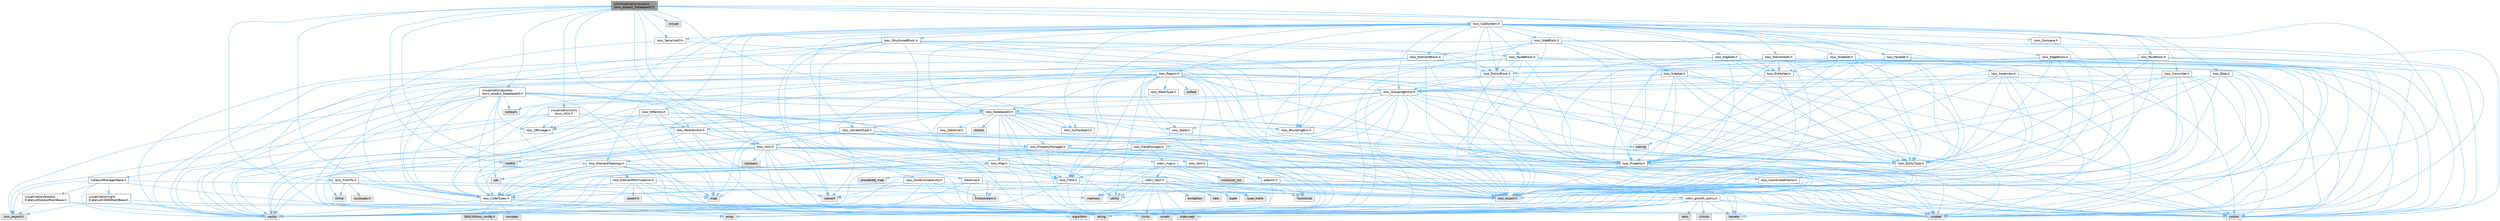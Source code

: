 digraph "src/visualization/exodus/Iovs_exodus_DatabaseIO.C"
{
 // INTERACTIVE_SVG=YES
 // LATEX_PDF_SIZE
  bgcolor="transparent";
  edge [fontname=Helvetica,fontsize=10,labelfontname=Helvetica,labelfontsize=10];
  node [fontname=Helvetica,fontsize=10,shape=box,height=0.2,width=0.4];
  Node1 [id="Node000001",label="src/visualization/exodus\l/Iovs_exodus_DatabaseIO.C",height=0.2,width=0.4,color="gray40", fillcolor="grey60", style="filled", fontcolor="black",tooltip=" "];
  Node1 -> Node2 [id="edge1_Node000001_Node000002",color="steelblue1",style="solid",tooltip=" "];
  Node2 [id="Node000002",label="Ioss_CodeTypes.h",height=0.2,width=0.4,color="grey40", fillcolor="white", style="filled",URL="$Ioss__CodeTypes_8h.html",tooltip=" "];
  Node2 -> Node3 [id="edge2_Node000002_Node000003",color="steelblue1",style="solid",tooltip=" "];
  Node3 [id="Node000003",label="array",height=0.2,width=0.4,color="grey60", fillcolor="#E0E0E0", style="filled",tooltip=" "];
  Node2 -> Node4 [id="edge3_Node000002_Node000004",color="steelblue1",style="solid",tooltip=" "];
  Node4 [id="Node000004",label="cstddef",height=0.2,width=0.4,color="grey60", fillcolor="#E0E0E0", style="filled",tooltip=" "];
  Node2 -> Node5 [id="edge4_Node000002_Node000005",color="steelblue1",style="solid",tooltip=" "];
  Node5 [id="Node000005",label="cstdint",height=0.2,width=0.4,color="grey60", fillcolor="#E0E0E0", style="filled",tooltip=" "];
  Node2 -> Node6 [id="edge5_Node000002_Node000006",color="steelblue1",style="solid",tooltip=" "];
  Node6 [id="Node000006",label="string",height=0.2,width=0.4,color="grey60", fillcolor="#E0E0E0", style="filled",tooltip=" "];
  Node2 -> Node7 [id="edge6_Node000002_Node000007",color="steelblue1",style="solid",tooltip=" "];
  Node7 [id="Node000007",label="vector",height=0.2,width=0.4,color="grey60", fillcolor="#E0E0E0", style="filled",tooltip=" "];
  Node2 -> Node8 [id="edge7_Node000002_Node000008",color="steelblue1",style="solid",tooltip=" "];
  Node8 [id="Node000008",label="SEACASIoss_config.h",height=0.2,width=0.4,color="grey60", fillcolor="#E0E0E0", style="filled",tooltip=" "];
  Node2 -> Node9 [id="edge8_Node000002_Node000009",color="steelblue1",style="solid",tooltip=" "];
  Node9 [id="Node000009",label="complex",height=0.2,width=0.4,color="grey60", fillcolor="#E0E0E0", style="filled",tooltip=" "];
  Node1 -> Node10 [id="edge9_Node000001_Node000010",color="steelblue1",style="solid",tooltip=" "];
  Node10 [id="Node000010",label="tokenize.h",height=0.2,width=0.4,color="grey40", fillcolor="white", style="filled",URL="$tokenize_8h.html",tooltip=" "];
  Node10 -> Node11 [id="edge10_Node000010_Node000011",color="steelblue1",style="solid",tooltip=" "];
  Node11 [id="Node000011",label="ioss_export.h",height=0.2,width=0.4,color="grey60", fillcolor="#E0E0E0", style="filled",tooltip=" "];
  Node10 -> Node6 [id="edge11_Node000010_Node000006",color="steelblue1",style="solid",tooltip=" "];
  Node10 -> Node7 [id="edge12_Node000010_Node000007",color="steelblue1",style="solid",tooltip=" "];
  Node1 -> Node12 [id="edge13_Node000001_Node000012",color="steelblue1",style="solid",tooltip=" "];
  Node12 [id="Node000012",label="visualization/exodus\l/Iovs_exodus_DatabaseIO.h",height=0.2,width=0.4,color="grey40", fillcolor="white", style="filled",URL="$Iovs__exodus__DatabaseIO_8h.html",tooltip=" "];
  Node12 -> Node13 [id="edge14_Node000012_Node000013",color="steelblue1",style="solid",tooltip=" "];
  Node13 [id="Node000013",label="iovs_export.h",height=0.2,width=0.4,color="grey60", fillcolor="#E0E0E0", style="filled",tooltip=" "];
  Node12 -> Node2 [id="edge15_Node000012_Node000002",color="steelblue1",style="solid",tooltip=" "];
  Node12 -> Node14 [id="edge16_Node000012_Node000014",color="steelblue1",style="solid",tooltip=" "];
  Node14 [id="Node000014",label="Ioss_DBUsage.h",height=0.2,width=0.4,color="grey40", fillcolor="white", style="filled",URL="$Ioss__DBUsage_8h.html",tooltip=" "];
  Node12 -> Node15 [id="edge17_Node000012_Node000015",color="steelblue1",style="solid",tooltip=" "];
  Node15 [id="Node000015",label="Ioss_DatabaseIO.h",height=0.2,width=0.4,color="grey40", fillcolor="white", style="filled",URL="$Ioss__DatabaseIO_8h.html",tooltip=" "];
  Node15 -> Node11 [id="edge18_Node000015_Node000011",color="steelblue1",style="solid",tooltip=" "];
  Node15 -> Node16 [id="edge19_Node000015_Node000016",color="steelblue1",style="solid",tooltip=" "];
  Node16 [id="Node000016",label="Ioss_BoundingBox.h",height=0.2,width=0.4,color="grey40", fillcolor="white", style="filled",URL="$Ioss__BoundingBox_8h.html",tooltip=" "];
  Node16 -> Node11 [id="edge20_Node000016_Node000011",color="steelblue1",style="solid",tooltip=" "];
  Node15 -> Node2 [id="edge21_Node000015_Node000002",color="steelblue1",style="solid",tooltip=" "];
  Node15 -> Node14 [id="edge22_Node000015_Node000014",color="steelblue1",style="solid",tooltip=" "];
  Node15 -> Node17 [id="edge23_Node000015_Node000017",color="steelblue1",style="solid",tooltip=" "];
  Node17 [id="Node000017",label="Ioss_DataSize.h",height=0.2,width=0.4,color="grey40", fillcolor="white", style="filled",URL="$Ioss__DataSize_8h.html",tooltip=" "];
  Node15 -> Node18 [id="edge24_Node000015_Node000018",color="steelblue1",style="solid",tooltip=" "];
  Node18 [id="Node000018",label="Ioss_EntityType.h",height=0.2,width=0.4,color="grey40", fillcolor="white", style="filled",URL="$Ioss__EntityType_8h.html",tooltip=" "];
  Node15 -> Node19 [id="edge25_Node000015_Node000019",color="steelblue1",style="solid",tooltip=" "];
  Node19 [id="Node000019",label="Ioss_Map.h",height=0.2,width=0.4,color="grey40", fillcolor="white", style="filled",URL="$Ioss__Map_8h.html",tooltip=" "];
  Node19 -> Node11 [id="edge26_Node000019_Node000011",color="steelblue1",style="solid",tooltip=" "];
  Node19 -> Node2 [id="edge27_Node000019_Node000002",color="steelblue1",style="solid",tooltip=" "];
  Node19 -> Node20 [id="edge28_Node000019_Node000020",color="steelblue1",style="solid",tooltip=" "];
  Node20 [id="Node000020",label="Ioss_Field.h",height=0.2,width=0.4,color="grey40", fillcolor="white", style="filled",URL="$Ioss__Field_8h.html",tooltip=" "];
  Node20 -> Node11 [id="edge29_Node000020_Node000011",color="steelblue1",style="solid",tooltip=" "];
  Node20 -> Node2 [id="edge30_Node000020_Node000002",color="steelblue1",style="solid",tooltip=" "];
  Node20 -> Node4 [id="edge31_Node000020_Node000004",color="steelblue1",style="solid",tooltip=" "];
  Node20 -> Node6 [id="edge32_Node000020_Node000006",color="steelblue1",style="solid",tooltip=" "];
  Node20 -> Node7 [id="edge33_Node000020_Node000007",color="steelblue1",style="solid",tooltip=" "];
  Node19 -> Node4 [id="edge34_Node000019_Node000004",color="steelblue1",style="solid",tooltip=" "];
  Node19 -> Node5 [id="edge35_Node000019_Node000005",color="steelblue1",style="solid",tooltip=" "];
  Node19 -> Node6 [id="edge36_Node000019_Node000006",color="steelblue1",style="solid",tooltip=" "];
  Node19 -> Node7 [id="edge37_Node000019_Node000007",color="steelblue1",style="solid",tooltip=" "];
  Node19 -> Node21 [id="edge38_Node000019_Node000021",color="steelblue1",style="solid",tooltip=" "];
  Node21 [id="Node000021",label="unordered_map",height=0.2,width=0.4,color="grey60", fillcolor="#E0E0E0", style="filled",tooltip=" "];
  Node15 -> Node22 [id="edge39_Node000015_Node000022",color="steelblue1",style="solid",tooltip=" "];
  Node22 [id="Node000022",label="Ioss_ParallelUtils.h",height=0.2,width=0.4,color="grey40", fillcolor="white", style="filled",URL="$Ioss__ParallelUtils_8h.html",tooltip=" "];
  Node22 -> Node11 [id="edge40_Node000022_Node000011",color="steelblue1",style="solid",tooltip=" "];
  Node22 -> Node2 [id="edge41_Node000022_Node000002",color="steelblue1",style="solid",tooltip=" "];
  Node22 -> Node23 [id="edge42_Node000022_Node000023",color="steelblue1",style="solid",tooltip=" "];
  Node23 [id="Node000023",label="Ioss_Utils.h",height=0.2,width=0.4,color="grey40", fillcolor="white", style="filled",URL="$Ioss__Utils_8h.html",tooltip=" "];
  Node23 -> Node11 [id="edge43_Node000023_Node000011",color="steelblue1",style="solid",tooltip=" "];
  Node23 -> Node2 [id="edge44_Node000023_Node000002",color="steelblue1",style="solid",tooltip=" "];
  Node23 -> Node24 [id="edge45_Node000023_Node000024",color="steelblue1",style="solid",tooltip=" "];
  Node24 [id="Node000024",label="Ioss_ElementTopology.h",height=0.2,width=0.4,color="grey40", fillcolor="white", style="filled",URL="$Ioss__ElementTopology_8h.html",tooltip=" "];
  Node24 -> Node11 [id="edge46_Node000024_Node000011",color="steelblue1",style="solid",tooltip=" "];
  Node24 -> Node2 [id="edge47_Node000024_Node000002",color="steelblue1",style="solid",tooltip=" "];
  Node24 -> Node25 [id="edge48_Node000024_Node000025",color="steelblue1",style="solid",tooltip=" "];
  Node25 [id="Node000025",label="Ioss_ElementPermutation.h",height=0.2,width=0.4,color="grey40", fillcolor="white", style="filled",URL="$Ioss__ElementPermutation_8h.html",tooltip=" "];
  Node25 -> Node11 [id="edge49_Node000025_Node000011",color="steelblue1",style="solid",tooltip=" "];
  Node25 -> Node2 [id="edge50_Node000025_Node000002",color="steelblue1",style="solid",tooltip=" "];
  Node25 -> Node26 [id="edge51_Node000025_Node000026",color="steelblue1",style="solid",tooltip=" "];
  Node26 [id="Node000026",label="assert.h",height=0.2,width=0.4,color="grey60", fillcolor="#E0E0E0", style="filled",tooltip=" "];
  Node25 -> Node27 [id="edge52_Node000025_Node000027",color="steelblue1",style="solid",tooltip=" "];
  Node27 [id="Node000027",label="limits",height=0.2,width=0.4,color="grey60", fillcolor="#E0E0E0", style="filled",tooltip=" "];
  Node25 -> Node28 [id="edge53_Node000025_Node000028",color="steelblue1",style="solid",tooltip=" "];
  Node28 [id="Node000028",label="map",height=0.2,width=0.4,color="grey60", fillcolor="#E0E0E0", style="filled",tooltip=" "];
  Node25 -> Node6 [id="edge54_Node000025_Node000006",color="steelblue1",style="solid",tooltip=" "];
  Node25 -> Node7 [id="edge55_Node000025_Node000007",color="steelblue1",style="solid",tooltip=" "];
  Node24 -> Node28 [id="edge56_Node000024_Node000028",color="steelblue1",style="solid",tooltip=" "];
  Node24 -> Node29 [id="edge57_Node000024_Node000029",color="steelblue1",style="solid",tooltip=" "];
  Node29 [id="Node000029",label="set",height=0.2,width=0.4,color="grey60", fillcolor="#E0E0E0", style="filled",tooltip=" "];
  Node24 -> Node6 [id="edge58_Node000024_Node000006",color="steelblue1",style="solid",tooltip=" "];
  Node24 -> Node7 [id="edge59_Node000024_Node000007",color="steelblue1",style="solid",tooltip=" "];
  Node23 -> Node18 [id="edge60_Node000023_Node000018",color="steelblue1",style="solid",tooltip=" "];
  Node23 -> Node20 [id="edge61_Node000023_Node000020",color="steelblue1",style="solid",tooltip=" "];
  Node23 -> Node30 [id="edge62_Node000023_Node000030",color="steelblue1",style="solid",tooltip=" "];
  Node30 [id="Node000030",label="Ioss_Property.h",height=0.2,width=0.4,color="grey40", fillcolor="white", style="filled",URL="$Ioss__Property_8h.html",tooltip=" "];
  Node30 -> Node11 [id="edge63_Node000030_Node000011",color="steelblue1",style="solid",tooltip=" "];
  Node30 -> Node5 [id="edge64_Node000030_Node000005",color="steelblue1",style="solid",tooltip=" "];
  Node30 -> Node6 [id="edge65_Node000030_Node000006",color="steelblue1",style="solid",tooltip=" "];
  Node30 -> Node7 [id="edge66_Node000030_Node000007",color="steelblue1",style="solid",tooltip=" "];
  Node23 -> Node31 [id="edge67_Node000023_Node000031",color="steelblue1",style="solid",tooltip=" "];
  Node31 [id="Node000031",label="Ioss_Sort.h",height=0.2,width=0.4,color="grey40", fillcolor="white", style="filled",URL="$Ioss__Sort_8h.html",tooltip=" "];
  Node31 -> Node32 [id="edge68_Node000031_Node000032",color="steelblue1",style="solid",tooltip=" "];
  Node32 [id="Node000032",label="pdqsort.h",height=0.2,width=0.4,color="grey40", fillcolor="white", style="filled",URL="$pdqsort_8h.html",tooltip=" "];
  Node32 -> Node33 [id="edge69_Node000032_Node000033",color="steelblue1",style="solid",tooltip=" "];
  Node33 [id="Node000033",label="algorithm",height=0.2,width=0.4,color="grey60", fillcolor="#E0E0E0", style="filled",tooltip=" "];
  Node32 -> Node4 [id="edge70_Node000032_Node000004",color="steelblue1",style="solid",tooltip=" "];
  Node32 -> Node34 [id="edge71_Node000032_Node000034",color="steelblue1",style="solid",tooltip=" "];
  Node34 [id="Node000034",label="functional",height=0.2,width=0.4,color="grey60", fillcolor="#E0E0E0", style="filled",tooltip=" "];
  Node32 -> Node35 [id="edge72_Node000032_Node000035",color="steelblue1",style="solid",tooltip=" "];
  Node35 [id="Node000035",label="iterator",height=0.2,width=0.4,color="grey60", fillcolor="#E0E0E0", style="filled",tooltip=" "];
  Node32 -> Node36 [id="edge73_Node000032_Node000036",color="steelblue1",style="solid",tooltip=" "];
  Node36 [id="Node000036",label="utility",height=0.2,width=0.4,color="grey60", fillcolor="#E0E0E0", style="filled",tooltip=" "];
  Node31 -> Node4 [id="edge74_Node000031_Node000004",color="steelblue1",style="solid",tooltip=" "];
  Node31 -> Node7 [id="edge75_Node000031_Node000007",color="steelblue1",style="solid",tooltip=" "];
  Node23 -> Node33 [id="edge76_Node000023_Node000033",color="steelblue1",style="solid",tooltip=" "];
  Node23 -> Node37 [id="edge77_Node000023_Node000037",color="steelblue1",style="solid",tooltip=" "];
  Node37 [id="Node000037",label="cassert",height=0.2,width=0.4,color="grey60", fillcolor="#E0E0E0", style="filled",tooltip=" "];
  Node23 -> Node38 [id="edge78_Node000023_Node000038",color="steelblue1",style="solid",tooltip=" "];
  Node38 [id="Node000038",label="cmath",height=0.2,width=0.4,color="grey60", fillcolor="#E0E0E0", style="filled",tooltip=" "];
  Node23 -> Node4 [id="edge79_Node000023_Node000004",color="steelblue1",style="solid",tooltip=" "];
  Node23 -> Node5 [id="edge80_Node000023_Node000005",color="steelblue1",style="solid",tooltip=" "];
  Node23 -> Node39 [id="edge81_Node000023_Node000039",color="steelblue1",style="solid",tooltip=" "];
  Node39 [id="Node000039",label="cstdlib",height=0.2,width=0.4,color="grey60", fillcolor="#E0E0E0", style="filled",tooltip=" "];
  Node23 -> Node40 [id="edge82_Node000023_Node000040",color="steelblue1",style="solid",tooltip=" "];
  Node40 [id="Node000040",label="iostream",height=0.2,width=0.4,color="grey60", fillcolor="#E0E0E0", style="filled",tooltip=" "];
  Node23 -> Node41 [id="edge83_Node000023_Node000041",color="steelblue1",style="solid",tooltip=" "];
  Node41 [id="Node000041",label="stdexcept",height=0.2,width=0.4,color="grey60", fillcolor="#E0E0E0", style="filled",tooltip=" "];
  Node23 -> Node6 [id="edge84_Node000023_Node000006",color="steelblue1",style="solid",tooltip=" "];
  Node23 -> Node7 [id="edge85_Node000023_Node000007",color="steelblue1",style="solid",tooltip=" "];
  Node22 -> Node37 [id="edge86_Node000022_Node000037",color="steelblue1",style="solid",tooltip=" "];
  Node22 -> Node4 [id="edge87_Node000022_Node000004",color="steelblue1",style="solid",tooltip=" "];
  Node22 -> Node6 [id="edge88_Node000022_Node000006",color="steelblue1",style="solid",tooltip=" "];
  Node22 -> Node7 [id="edge89_Node000022_Node000007",color="steelblue1",style="solid",tooltip=" "];
  Node15 -> Node42 [id="edge90_Node000015_Node000042",color="steelblue1",style="solid",tooltip=" "];
  Node42 [id="Node000042",label="Ioss_PropertyManager.h",height=0.2,width=0.4,color="grey40", fillcolor="white", style="filled",URL="$Ioss__PropertyManager_8h.html",tooltip=" "];
  Node42 -> Node11 [id="edge91_Node000042_Node000011",color="steelblue1",style="solid",tooltip=" "];
  Node42 -> Node2 [id="edge92_Node000042_Node000002",color="steelblue1",style="solid",tooltip=" "];
  Node42 -> Node30 [id="edge93_Node000042_Node000030",color="steelblue1",style="solid",tooltip=" "];
  Node42 -> Node4 [id="edge94_Node000042_Node000004",color="steelblue1",style="solid",tooltip=" "];
  Node42 -> Node6 [id="edge95_Node000042_Node000006",color="steelblue1",style="solid",tooltip=" "];
  Node42 -> Node7 [id="edge96_Node000042_Node000007",color="steelblue1",style="solid",tooltip=" "];
  Node42 -> Node43 [id="edge97_Node000042_Node000043",color="steelblue1",style="solid",tooltip=" "];
  Node43 [id="Node000043",label="robin_map.h",height=0.2,width=0.4,color="grey40", fillcolor="white", style="filled",URL="$robin__map_8h.html",tooltip=" "];
  Node43 -> Node4 [id="edge98_Node000043_Node000004",color="steelblue1",style="solid",tooltip=" "];
  Node43 -> Node34 [id="edge99_Node000043_Node000034",color="steelblue1",style="solid",tooltip=" "];
  Node43 -> Node44 [id="edge100_Node000043_Node000044",color="steelblue1",style="solid",tooltip=" "];
  Node44 [id="Node000044",label="initializer_list",height=0.2,width=0.4,color="grey60", fillcolor="#E0E0E0", style="filled",tooltip=" "];
  Node43 -> Node45 [id="edge101_Node000043_Node000045",color="steelblue1",style="solid",tooltip=" "];
  Node45 [id="Node000045",label="memory",height=0.2,width=0.4,color="grey60", fillcolor="#E0E0E0", style="filled",tooltip=" "];
  Node43 -> Node46 [id="edge102_Node000043_Node000046",color="steelblue1",style="solid",tooltip=" "];
  Node46 [id="Node000046",label="type_traits",height=0.2,width=0.4,color="grey60", fillcolor="#E0E0E0", style="filled",tooltip=" "];
  Node43 -> Node36 [id="edge103_Node000043_Node000036",color="steelblue1",style="solid",tooltip=" "];
  Node43 -> Node47 [id="edge104_Node000043_Node000047",color="steelblue1",style="solid",tooltip=" "];
  Node47 [id="Node000047",label="robin_hash.h",height=0.2,width=0.4,color="grey40", fillcolor="white", style="filled",URL="$robin__hash_8h.html",tooltip=" "];
  Node47 -> Node33 [id="edge105_Node000047_Node000033",color="steelblue1",style="solid",tooltip=" "];
  Node47 -> Node37 [id="edge106_Node000047_Node000037",color="steelblue1",style="solid",tooltip=" "];
  Node47 -> Node38 [id="edge107_Node000047_Node000038",color="steelblue1",style="solid",tooltip=" "];
  Node47 -> Node4 [id="edge108_Node000047_Node000004",color="steelblue1",style="solid",tooltip=" "];
  Node47 -> Node5 [id="edge109_Node000047_Node000005",color="steelblue1",style="solid",tooltip=" "];
  Node47 -> Node48 [id="edge110_Node000047_Node000048",color="steelblue1",style="solid",tooltip=" "];
  Node48 [id="Node000048",label="exception",height=0.2,width=0.4,color="grey60", fillcolor="#E0E0E0", style="filled",tooltip=" "];
  Node47 -> Node35 [id="edge111_Node000047_Node000035",color="steelblue1",style="solid",tooltip=" "];
  Node47 -> Node27 [id="edge112_Node000047_Node000027",color="steelblue1",style="solid",tooltip=" "];
  Node47 -> Node45 [id="edge113_Node000047_Node000045",color="steelblue1",style="solid",tooltip=" "];
  Node47 -> Node49 [id="edge114_Node000047_Node000049",color="steelblue1",style="solid",tooltip=" "];
  Node49 [id="Node000049",label="new",height=0.2,width=0.4,color="grey60", fillcolor="#E0E0E0", style="filled",tooltip=" "];
  Node47 -> Node41 [id="edge115_Node000047_Node000041",color="steelblue1",style="solid",tooltip=" "];
  Node47 -> Node50 [id="edge116_Node000047_Node000050",color="steelblue1",style="solid",tooltip=" "];
  Node50 [id="Node000050",label="tuple",height=0.2,width=0.4,color="grey60", fillcolor="#E0E0E0", style="filled",tooltip=" "];
  Node47 -> Node46 [id="edge117_Node000047_Node000046",color="steelblue1",style="solid",tooltip=" "];
  Node47 -> Node36 [id="edge118_Node000047_Node000036",color="steelblue1",style="solid",tooltip=" "];
  Node47 -> Node7 [id="edge119_Node000047_Node000007",color="steelblue1",style="solid",tooltip=" "];
  Node47 -> Node51 [id="edge120_Node000047_Node000051",color="steelblue1",style="solid",tooltip=" "];
  Node51 [id="Node000051",label="robin_growth_policy.h",height=0.2,width=0.4,color="grey40", fillcolor="white", style="filled",URL="$robin__growth__policy_8h.html",tooltip=" "];
  Node51 -> Node33 [id="edge121_Node000051_Node000033",color="steelblue1",style="solid",tooltip=" "];
  Node51 -> Node3 [id="edge122_Node000051_Node000003",color="steelblue1",style="solid",tooltip=" "];
  Node51 -> Node52 [id="edge123_Node000051_Node000052",color="steelblue1",style="solid",tooltip=" "];
  Node52 [id="Node000052",label="climits",height=0.2,width=0.4,color="grey60", fillcolor="#E0E0E0", style="filled",tooltip=" "];
  Node51 -> Node38 [id="edge124_Node000051_Node000038",color="steelblue1",style="solid",tooltip=" "];
  Node51 -> Node4 [id="edge125_Node000051_Node000004",color="steelblue1",style="solid",tooltip=" "];
  Node51 -> Node5 [id="edge126_Node000051_Node000005",color="steelblue1",style="solid",tooltip=" "];
  Node51 -> Node35 [id="edge127_Node000051_Node000035",color="steelblue1",style="solid",tooltip=" "];
  Node51 -> Node27 [id="edge128_Node000051_Node000027",color="steelblue1",style="solid",tooltip=" "];
  Node51 -> Node53 [id="edge129_Node000051_Node000053",color="steelblue1",style="solid",tooltip=" "];
  Node53 [id="Node000053",label="ratio",height=0.2,width=0.4,color="grey60", fillcolor="#E0E0E0", style="filled",tooltip=" "];
  Node51 -> Node41 [id="edge130_Node000051_Node000041",color="steelblue1",style="solid",tooltip=" "];
  Node15 -> Node54 [id="edge131_Node000015_Node000054",color="steelblue1",style="solid",tooltip=" "];
  Node54 [id="Node000054",label="Ioss_State.h",height=0.2,width=0.4,color="grey40", fillcolor="white", style="filled",URL="$Ioss__State_8h.html",tooltip=" "];
  Node15 -> Node55 [id="edge132_Node000015_Node000055",color="steelblue1",style="solid",tooltip=" "];
  Node55 [id="Node000055",label="Ioss_SurfaceSplit.h",height=0.2,width=0.4,color="grey40", fillcolor="white", style="filled",URL="$Ioss__SurfaceSplit_8h.html",tooltip=" "];
  Node15 -> Node56 [id="edge133_Node000015_Node000056",color="steelblue1",style="solid",tooltip=" "];
  Node56 [id="Node000056",label="chrono",height=0.2,width=0.4,color="grey60", fillcolor="#E0E0E0", style="filled",tooltip=" "];
  Node15 -> Node4 [id="edge134_Node000015_Node000004",color="steelblue1",style="solid",tooltip=" "];
  Node15 -> Node5 [id="edge135_Node000015_Node000005",color="steelblue1",style="solid",tooltip=" "];
  Node15 -> Node28 [id="edge136_Node000015_Node000028",color="steelblue1",style="solid",tooltip=" "];
  Node15 -> Node6 [id="edge137_Node000015_Node000006",color="steelblue1",style="solid",tooltip=" "];
  Node15 -> Node36 [id="edge138_Node000015_Node000036",color="steelblue1",style="solid",tooltip=" "];
  Node15 -> Node7 [id="edge139_Node000015_Node000007",color="steelblue1",style="solid",tooltip=" "];
  Node12 -> Node18 [id="edge140_Node000012_Node000018",color="steelblue1",style="solid",tooltip=" "];
  Node12 -> Node20 [id="edge141_Node000012_Node000020",color="steelblue1",style="solid",tooltip=" "];
  Node12 -> Node19 [id="edge142_Node000012_Node000019",color="steelblue1",style="solid",tooltip=" "];
  Node12 -> Node23 [id="edge143_Node000012_Node000023",color="steelblue1",style="solid",tooltip=" "];
  Node12 -> Node33 [id="edge144_Node000012_Node000033",color="steelblue1",style="solid",tooltip=" "];
  Node12 -> Node57 [id="edge145_Node000012_Node000057",color="steelblue1",style="solid",tooltip=" "];
  Node57 [id="Node000057",label="ctime",height=0.2,width=0.4,color="grey60", fillcolor="#E0E0E0", style="filled",tooltip=" "];
  Node12 -> Node28 [id="edge146_Node000012_Node000028",color="steelblue1",style="solid",tooltip=" "];
  Node12 -> Node29 [id="edge147_Node000012_Node000029",color="steelblue1",style="solid",tooltip=" "];
  Node12 -> Node58 [id="edge148_Node000012_Node000058",color="steelblue1",style="solid",tooltip=" "];
  Node58 [id="Node000058",label="sstream",height=0.2,width=0.4,color="grey60", fillcolor="#E0E0E0", style="filled",tooltip=" "];
  Node12 -> Node6 [id="edge149_Node000012_Node000006",color="steelblue1",style="solid",tooltip=" "];
  Node12 -> Node7 [id="edge150_Node000012_Node000007",color="steelblue1",style="solid",tooltip=" "];
  Node1 -> Node59 [id="edge151_Node000001_Node000059",color="steelblue1",style="solid",tooltip=" "];
  Node59 [id="Node000059",label="visualization/utils\l/Iovs_Utils.h",height=0.2,width=0.4,color="grey40", fillcolor="white", style="filled",URL="$Iovs__Utils_8h.html",tooltip=" "];
  Node59 -> Node13 [id="edge152_Node000059_Node000013",color="steelblue1",style="solid",tooltip=" "];
  Node59 -> Node60 [id="edge153_Node000059_Node000060",color="steelblue1",style="solid",tooltip=" "];
  Node60 [id="Node000060",label="CatalystManagerBase.h",height=0.2,width=0.4,color="grey40", fillcolor="white", style="filled",URL="$CatalystManagerBase_8h.html",tooltip=" "];
  Node60 -> Node13 [id="edge154_Node000060_Node000013",color="steelblue1",style="solid",tooltip=" "];
  Node60 -> Node61 [id="edge155_Node000060_Node000061",color="steelblue1",style="solid",tooltip=" "];
  Node61 [id="Node000061",label="visualization/cgns\l/CatalystCGNSMeshBase.h",height=0.2,width=0.4,color="grey40", fillcolor="white", style="filled",URL="$CatalystCGNSMeshBase_8h.html",tooltip=" "];
  Node61 -> Node13 [id="edge156_Node000061_Node000013",color="steelblue1",style="solid",tooltip=" "];
  Node61 -> Node6 [id="edge157_Node000061_Node000006",color="steelblue1",style="solid",tooltip=" "];
  Node61 -> Node7 [id="edge158_Node000061_Node000007",color="steelblue1",style="solid",tooltip=" "];
  Node60 -> Node62 [id="edge159_Node000060_Node000062",color="steelblue1",style="solid",tooltip=" "];
  Node62 [id="Node000062",label="visualization/exodus\l/CatalystExodusMeshBase.h",height=0.2,width=0.4,color="grey40", fillcolor="white", style="filled",URL="$CatalystExodusMeshBase_8h.html",tooltip=" "];
  Node62 -> Node13 [id="edge160_Node000062_Node000013",color="steelblue1",style="solid",tooltip=" "];
  Node62 -> Node6 [id="edge161_Node000062_Node000006",color="steelblue1",style="solid",tooltip=" "];
  Node62 -> Node7 [id="edge162_Node000062_Node000007",color="steelblue1",style="solid",tooltip=" "];
  Node60 -> Node45 [id="edge163_Node000060_Node000045",color="steelblue1",style="solid",tooltip=" "];
  Node60 -> Node6 [id="edge164_Node000060_Node000006",color="steelblue1",style="solid",tooltip=" "];
  Node60 -> Node7 [id="edge165_Node000060_Node000007",color="steelblue1",style="solid",tooltip=" "];
  Node59 -> Node14 [id="edge166_Node000059_Node000014",color="steelblue1",style="solid",tooltip=" "];
  Node59 -> Node22 [id="edge167_Node000059_Node000022",color="steelblue1",style="solid",tooltip=" "];
  Node59 -> Node42 [id="edge168_Node000059_Node000042",color="steelblue1",style="solid",tooltip=" "];
  Node59 -> Node6 [id="edge169_Node000059_Node000006",color="steelblue1",style="solid",tooltip=" "];
  Node1 -> Node63 [id="edge170_Node000001_Node000063",color="steelblue1",style="solid",tooltip=" "];
  Node63 [id="Node000063",label="cctype",height=0.2,width=0.4,color="grey60", fillcolor="#E0E0E0", style="filled",tooltip=" "];
  Node1 -> Node39 [id="edge171_Node000001_Node000039",color="steelblue1",style="solid",tooltip=" "];
  Node1 -> Node64 [id="edge172_Node000001_Node000064",color="steelblue1",style="solid",tooltip=" "];
  Node64 [id="Node000064",label="cstring",height=0.2,width=0.4,color="grey60", fillcolor="#E0E0E0", style="filled",tooltip=" "];
  Node1 -> Node35 [id="edge173_Node000001_Node000035",color="steelblue1",style="solid",tooltip=" "];
  Node1 -> Node24 [id="edge174_Node000001_Node000024",color="steelblue1",style="solid",tooltip=" "];
  Node1 -> Node65 [id="edge175_Node000001_Node000065",color="steelblue1",style="solid",tooltip=" "];
  Node65 [id="Node000065",label="Ioss_FileInfo.h",height=0.2,width=0.4,color="grey40", fillcolor="white", style="filled",URL="$Ioss__FileInfo_8h.html",tooltip=" "];
  Node65 -> Node11 [id="edge176_Node000065_Node000011",color="steelblue1",style="solid",tooltip=" "];
  Node65 -> Node2 [id="edge177_Node000065_Node000002",color="steelblue1",style="solid",tooltip=" "];
  Node65 -> Node57 [id="edge178_Node000065_Node000057",color="steelblue1",style="solid",tooltip=" "];
  Node65 -> Node6 [id="edge179_Node000065_Node000006",color="steelblue1",style="solid",tooltip=" "];
  Node65 -> Node66 [id="edge180_Node000065_Node000066",color="steelblue1",style="solid",tooltip=" "];
  Node66 [id="Node000066",label="sys/types.h",height=0.2,width=0.4,color="grey60", fillcolor="#E0E0E0", style="filled",tooltip=" "];
  Node1 -> Node22 [id="edge181_Node000001_Node000022",color="steelblue1",style="solid",tooltip=" "];
  Node1 -> Node67 [id="edge182_Node000001_Node000067",color="steelblue1",style="solid",tooltip=" "];
  Node67 [id="Node000067",label="Ioss_SerializeIO.h",height=0.2,width=0.4,color="grey40", fillcolor="white", style="filled",URL="$Ioss__SerializeIO_8h.html",tooltip=" "];
  Node67 -> Node11 [id="edge183_Node000067_Node000011",color="steelblue1",style="solid",tooltip=" "];
  Node67 -> Node2 [id="edge184_Node000067_Node000002",color="steelblue1",style="solid",tooltip=" "];
  Node1 -> Node68 [id="edge185_Node000001_Node000068",color="steelblue1",style="solid",tooltip=" "];
  Node68 [id="Node000068",label="Ioss_SubSystem.h",height=0.2,width=0.4,color="grey40", fillcolor="white", style="filled",URL="$Ioss__SubSystem_8h.html",tooltip=" "];
  Node68 -> Node69 [id="edge186_Node000068_Node000069",color="steelblue1",style="solid",tooltip=" "];
  Node69 [id="Node000069",label="Ioss_Assembly.h",height=0.2,width=0.4,color="grey40", fillcolor="white", style="filled",URL="$Ioss__Assembly_8h.html",tooltip=" "];
  Node69 -> Node11 [id="edge187_Node000069_Node000011",color="steelblue1",style="solid",tooltip=" "];
  Node69 -> Node18 [id="edge188_Node000069_Node000018",color="steelblue1",style="solid",tooltip=" "];
  Node69 -> Node30 [id="edge189_Node000069_Node000030",color="steelblue1",style="solid",tooltip=" "];
  Node69 -> Node70 [id="edge190_Node000069_Node000070",color="steelblue1",style="solid",tooltip=" "];
  Node70 [id="Node000070",label="Ioss_GroupingEntity.h",height=0.2,width=0.4,color="grey40", fillcolor="white", style="filled",URL="$Ioss__GroupingEntity_8h.html",tooltip=" "];
  Node70 -> Node11 [id="edge191_Node000070_Node000011",color="steelblue1",style="solid",tooltip=" "];
  Node70 -> Node2 [id="edge192_Node000070_Node000002",color="steelblue1",style="solid",tooltip=" "];
  Node70 -> Node15 [id="edge193_Node000070_Node000015",color="steelblue1",style="solid",tooltip=" "];
  Node70 -> Node18 [id="edge194_Node000070_Node000018",color="steelblue1",style="solid",tooltip=" "];
  Node70 -> Node20 [id="edge195_Node000070_Node000020",color="steelblue1",style="solid",tooltip=" "];
  Node70 -> Node71 [id="edge196_Node000070_Node000071",color="steelblue1",style="solid",tooltip=" "];
  Node71 [id="Node000071",label="Ioss_FieldManager.h",height=0.2,width=0.4,color="grey40", fillcolor="white", style="filled",URL="$Ioss__FieldManager_8h.html",tooltip=" "];
  Node71 -> Node11 [id="edge197_Node000071_Node000011",color="steelblue1",style="solid",tooltip=" "];
  Node71 -> Node2 [id="edge198_Node000071_Node000002",color="steelblue1",style="solid",tooltip=" "];
  Node71 -> Node20 [id="edge199_Node000071_Node000020",color="steelblue1",style="solid",tooltip=" "];
  Node71 -> Node4 [id="edge200_Node000071_Node000004",color="steelblue1",style="solid",tooltip=" "];
  Node71 -> Node6 [id="edge201_Node000071_Node000006",color="steelblue1",style="solid",tooltip=" "];
  Node71 -> Node7 [id="edge202_Node000071_Node000007",color="steelblue1",style="solid",tooltip=" "];
  Node71 -> Node43 [id="edge203_Node000071_Node000043",color="steelblue1",style="solid",tooltip=" "];
  Node70 -> Node30 [id="edge204_Node000070_Node000030",color="steelblue1",style="solid",tooltip=" "];
  Node70 -> Node42 [id="edge205_Node000070_Node000042",color="steelblue1",style="solid",tooltip=" "];
  Node70 -> Node54 [id="edge206_Node000070_Node000054",color="steelblue1",style="solid",tooltip=" "];
  Node70 -> Node72 [id="edge207_Node000070_Node000072",color="steelblue1",style="solid",tooltip=" "];
  Node72 [id="Node000072",label="Ioss_VariableType.h",height=0.2,width=0.4,color="grey40", fillcolor="white", style="filled",URL="$Ioss__VariableType_8h.html",tooltip=" "];
  Node72 -> Node11 [id="edge208_Node000072_Node000011",color="steelblue1",style="solid",tooltip=" "];
  Node72 -> Node2 [id="edge209_Node000072_Node000002",color="steelblue1",style="solid",tooltip=" "];
  Node72 -> Node23 [id="edge210_Node000072_Node000023",color="steelblue1",style="solid",tooltip=" "];
  Node72 -> Node64 [id="edge211_Node000072_Node000064",color="steelblue1",style="solid",tooltip=" "];
  Node72 -> Node34 [id="edge212_Node000072_Node000034",color="steelblue1",style="solid",tooltip=" "];
  Node72 -> Node28 [id="edge213_Node000072_Node000028",color="steelblue1",style="solid",tooltip=" "];
  Node72 -> Node6 [id="edge214_Node000072_Node000006",color="steelblue1",style="solid",tooltip=" "];
  Node72 -> Node7 [id="edge215_Node000072_Node000007",color="steelblue1",style="solid",tooltip=" "];
  Node70 -> Node4 [id="edge216_Node000070_Node000004",color="steelblue1",style="solid",tooltip=" "];
  Node70 -> Node5 [id="edge217_Node000070_Node000005",color="steelblue1",style="solid",tooltip=" "];
  Node70 -> Node6 [id="edge218_Node000070_Node000006",color="steelblue1",style="solid",tooltip=" "];
  Node70 -> Node7 [id="edge219_Node000070_Node000007",color="steelblue1",style="solid",tooltip=" "];
  Node69 -> Node4 [id="edge220_Node000069_Node000004",color="steelblue1",style="solid",tooltip=" "];
  Node69 -> Node5 [id="edge221_Node000069_Node000005",color="steelblue1",style="solid",tooltip=" "];
  Node69 -> Node6 [id="edge222_Node000069_Node000006",color="steelblue1",style="solid",tooltip=" "];
  Node68 -> Node73 [id="edge223_Node000068_Node000073",color="steelblue1",style="solid",tooltip=" "];
  Node73 [id="Node000073",label="Ioss_Blob.h",height=0.2,width=0.4,color="grey40", fillcolor="white", style="filled",URL="$Ioss__Blob_8h.html",tooltip=" "];
  Node73 -> Node11 [id="edge224_Node000073_Node000011",color="steelblue1",style="solid",tooltip=" "];
  Node73 -> Node18 [id="edge225_Node000073_Node000018",color="steelblue1",style="solid",tooltip=" "];
  Node73 -> Node30 [id="edge226_Node000073_Node000030",color="steelblue1",style="solid",tooltip=" "];
  Node73 -> Node70 [id="edge227_Node000073_Node000070",color="steelblue1",style="solid",tooltip=" "];
  Node73 -> Node4 [id="edge228_Node000073_Node000004",color="steelblue1",style="solid",tooltip=" "];
  Node73 -> Node5 [id="edge229_Node000073_Node000005",color="steelblue1",style="solid",tooltip=" "];
  Node73 -> Node6 [id="edge230_Node000073_Node000006",color="steelblue1",style="solid",tooltip=" "];
  Node68 -> Node74 [id="edge231_Node000068_Node000074",color="steelblue1",style="solid",tooltip=" "];
  Node74 [id="Node000074",label="Ioss_CommSet.h",height=0.2,width=0.4,color="grey40", fillcolor="white", style="filled",URL="$Ioss__CommSet_8h.html",tooltip=" "];
  Node74 -> Node11 [id="edge232_Node000074_Node000011",color="steelblue1",style="solid",tooltip=" "];
  Node74 -> Node18 [id="edge233_Node000074_Node000018",color="steelblue1",style="solid",tooltip=" "];
  Node74 -> Node70 [id="edge234_Node000074_Node000070",color="steelblue1",style="solid",tooltip=" "];
  Node74 -> Node30 [id="edge235_Node000074_Node000030",color="steelblue1",style="solid",tooltip=" "];
  Node74 -> Node4 [id="edge236_Node000074_Node000004",color="steelblue1",style="solid",tooltip=" "];
  Node74 -> Node5 [id="edge237_Node000074_Node000005",color="steelblue1",style="solid",tooltip=" "];
  Node74 -> Node6 [id="edge238_Node000074_Node000006",color="steelblue1",style="solid",tooltip=" "];
  Node68 -> Node75 [id="edge239_Node000068_Node000075",color="steelblue1",style="solid",tooltip=" "];
  Node75 [id="Node000075",label="Ioss_Compare.h",height=0.2,width=0.4,color="grey40", fillcolor="white", style="filled",URL="$Ioss__Compare_8h.html",tooltip=" "];
  Node75 -> Node11 [id="edge240_Node000075_Node000011",color="steelblue1",style="solid",tooltip=" "];
  Node68 -> Node76 [id="edge241_Node000068_Node000076",color="steelblue1",style="solid",tooltip=" "];
  Node76 [id="Node000076",label="Ioss_CoordinateFrame.h",height=0.2,width=0.4,color="grey40", fillcolor="white", style="filled",URL="$Ioss__CoordinateFrame_8h.html",tooltip=" "];
  Node76 -> Node11 [id="edge242_Node000076_Node000011",color="steelblue1",style="solid",tooltip=" "];
  Node76 -> Node5 [id="edge243_Node000076_Node000005",color="steelblue1",style="solid",tooltip=" "];
  Node76 -> Node7 [id="edge244_Node000076_Node000007",color="steelblue1",style="solid",tooltip=" "];
  Node68 -> Node14 [id="edge245_Node000068_Node000014",color="steelblue1",style="solid",tooltip=" "];
  Node68 -> Node15 [id="edge246_Node000068_Node000015",color="steelblue1",style="solid",tooltip=" "];
  Node68 -> Node77 [id="edge247_Node000068_Node000077",color="steelblue1",style="solid",tooltip=" "];
  Node77 [id="Node000077",label="Ioss_EdgeBlock.h",height=0.2,width=0.4,color="grey40", fillcolor="white", style="filled",URL="$Ioss__EdgeBlock_8h.html",tooltip=" "];
  Node77 -> Node11 [id="edge248_Node000077_Node000011",color="steelblue1",style="solid",tooltip=" "];
  Node77 -> Node18 [id="edge249_Node000077_Node000018",color="steelblue1",style="solid",tooltip=" "];
  Node77 -> Node78 [id="edge250_Node000077_Node000078",color="steelblue1",style="solid",tooltip=" "];
  Node78 [id="Node000078",label="Ioss_EntityBlock.h",height=0.2,width=0.4,color="grey40", fillcolor="white", style="filled",URL="$Ioss__EntityBlock_8h.html",tooltip=" "];
  Node78 -> Node11 [id="edge251_Node000078_Node000011",color="steelblue1",style="solid",tooltip=" "];
  Node78 -> Node70 [id="edge252_Node000078_Node000070",color="steelblue1",style="solid",tooltip=" "];
  Node78 -> Node30 [id="edge253_Node000078_Node000030",color="steelblue1",style="solid",tooltip=" "];
  Node78 -> Node4 [id="edge254_Node000078_Node000004",color="steelblue1",style="solid",tooltip=" "];
  Node78 -> Node6 [id="edge255_Node000078_Node000006",color="steelblue1",style="solid",tooltip=" "];
  Node77 -> Node30 [id="edge256_Node000077_Node000030",color="steelblue1",style="solid",tooltip=" "];
  Node77 -> Node4 [id="edge257_Node000077_Node000004",color="steelblue1",style="solid",tooltip=" "];
  Node77 -> Node5 [id="edge258_Node000077_Node000005",color="steelblue1",style="solid",tooltip=" "];
  Node77 -> Node6 [id="edge259_Node000077_Node000006",color="steelblue1",style="solid",tooltip=" "];
  Node68 -> Node79 [id="edge260_Node000068_Node000079",color="steelblue1",style="solid",tooltip=" "];
  Node79 [id="Node000079",label="Ioss_EdgeSet.h",height=0.2,width=0.4,color="grey40", fillcolor="white", style="filled",URL="$Ioss__EdgeSet_8h.html",tooltip=" "];
  Node79 -> Node11 [id="edge261_Node000079_Node000011",color="steelblue1",style="solid",tooltip=" "];
  Node79 -> Node18 [id="edge262_Node000079_Node000018",color="steelblue1",style="solid",tooltip=" "];
  Node79 -> Node30 [id="edge263_Node000079_Node000030",color="steelblue1",style="solid",tooltip=" "];
  Node79 -> Node80 [id="edge264_Node000079_Node000080",color="steelblue1",style="solid",tooltip=" "];
  Node80 [id="Node000080",label="Ioss_EntitySet.h",height=0.2,width=0.4,color="grey40", fillcolor="white", style="filled",URL="$Ioss__EntitySet_8h.html",tooltip=" "];
  Node80 -> Node11 [id="edge265_Node000080_Node000011",color="steelblue1",style="solid",tooltip=" "];
  Node80 -> Node70 [id="edge266_Node000080_Node000070",color="steelblue1",style="solid",tooltip=" "];
  Node80 -> Node30 [id="edge267_Node000080_Node000030",color="steelblue1",style="solid",tooltip=" "];
  Node80 -> Node4 [id="edge268_Node000080_Node000004",color="steelblue1",style="solid",tooltip=" "];
  Node80 -> Node6 [id="edge269_Node000080_Node000006",color="steelblue1",style="solid",tooltip=" "];
  Node79 -> Node4 [id="edge270_Node000079_Node000004",color="steelblue1",style="solid",tooltip=" "];
  Node79 -> Node5 [id="edge271_Node000079_Node000005",color="steelblue1",style="solid",tooltip=" "];
  Node79 -> Node6 [id="edge272_Node000079_Node000006",color="steelblue1",style="solid",tooltip=" "];
  Node79 -> Node7 [id="edge273_Node000079_Node000007",color="steelblue1",style="solid",tooltip=" "];
  Node68 -> Node81 [id="edge274_Node000068_Node000081",color="steelblue1",style="solid",tooltip=" "];
  Node81 [id="Node000081",label="Ioss_ElementBlock.h",height=0.2,width=0.4,color="grey40", fillcolor="white", style="filled",URL="$Ioss__ElementBlock_8h.html",tooltip=" "];
  Node81 -> Node11 [id="edge275_Node000081_Node000011",color="steelblue1",style="solid",tooltip=" "];
  Node81 -> Node16 [id="edge276_Node000081_Node000016",color="steelblue1",style="solid",tooltip=" "];
  Node81 -> Node2 [id="edge277_Node000081_Node000002",color="steelblue1",style="solid",tooltip=" "];
  Node81 -> Node78 [id="edge278_Node000081_Node000078",color="steelblue1",style="solid",tooltip=" "];
  Node81 -> Node30 [id="edge279_Node000081_Node000030",color="steelblue1",style="solid",tooltip=" "];
  Node81 -> Node37 [id="edge280_Node000081_Node000037",color="steelblue1",style="solid",tooltip=" "];
  Node81 -> Node6 [id="edge281_Node000081_Node000006",color="steelblue1",style="solid",tooltip=" "];
  Node68 -> Node82 [id="edge282_Node000068_Node000082",color="steelblue1",style="solid",tooltip=" "];
  Node82 [id="Node000082",label="Ioss_ElementSet.h",height=0.2,width=0.4,color="grey40", fillcolor="white", style="filled",URL="$Ioss__ElementSet_8h.html",tooltip=" "];
  Node82 -> Node11 [id="edge283_Node000082_Node000011",color="steelblue1",style="solid",tooltip=" "];
  Node82 -> Node18 [id="edge284_Node000082_Node000018",color="steelblue1",style="solid",tooltip=" "];
  Node82 -> Node30 [id="edge285_Node000082_Node000030",color="steelblue1",style="solid",tooltip=" "];
  Node82 -> Node80 [id="edge286_Node000082_Node000080",color="steelblue1",style="solid",tooltip=" "];
  Node82 -> Node4 [id="edge287_Node000082_Node000004",color="steelblue1",style="solid",tooltip=" "];
  Node82 -> Node5 [id="edge288_Node000082_Node000005",color="steelblue1",style="solid",tooltip=" "];
  Node82 -> Node6 [id="edge289_Node000082_Node000006",color="steelblue1",style="solid",tooltip=" "];
  Node82 -> Node7 [id="edge290_Node000082_Node000007",color="steelblue1",style="solid",tooltip=" "];
  Node68 -> Node24 [id="edge291_Node000068_Node000024",color="steelblue1",style="solid",tooltip=" "];
  Node68 -> Node78 [id="edge292_Node000068_Node000078",color="steelblue1",style="solid",tooltip=" "];
  Node68 -> Node80 [id="edge293_Node000068_Node000080",color="steelblue1",style="solid",tooltip=" "];
  Node68 -> Node83 [id="edge294_Node000068_Node000083",color="steelblue1",style="solid",tooltip=" "];
  Node83 [id="Node000083",label="Ioss_FaceBlock.h",height=0.2,width=0.4,color="grey40", fillcolor="white", style="filled",URL="$Ioss__FaceBlock_8h.html",tooltip=" "];
  Node83 -> Node11 [id="edge295_Node000083_Node000011",color="steelblue1",style="solid",tooltip=" "];
  Node83 -> Node18 [id="edge296_Node000083_Node000018",color="steelblue1",style="solid",tooltip=" "];
  Node83 -> Node78 [id="edge297_Node000083_Node000078",color="steelblue1",style="solid",tooltip=" "];
  Node83 -> Node30 [id="edge298_Node000083_Node000030",color="steelblue1",style="solid",tooltip=" "];
  Node83 -> Node4 [id="edge299_Node000083_Node000004",color="steelblue1",style="solid",tooltip=" "];
  Node83 -> Node5 [id="edge300_Node000083_Node000005",color="steelblue1",style="solid",tooltip=" "];
  Node83 -> Node6 [id="edge301_Node000083_Node000006",color="steelblue1",style="solid",tooltip=" "];
  Node68 -> Node84 [id="edge302_Node000068_Node000084",color="steelblue1",style="solid",tooltip=" "];
  Node84 [id="Node000084",label="Ioss_FaceSet.h",height=0.2,width=0.4,color="grey40", fillcolor="white", style="filled",URL="$Ioss__FaceSet_8h.html",tooltip=" "];
  Node84 -> Node11 [id="edge303_Node000084_Node000011",color="steelblue1",style="solid",tooltip=" "];
  Node84 -> Node18 [id="edge304_Node000084_Node000018",color="steelblue1",style="solid",tooltip=" "];
  Node84 -> Node30 [id="edge305_Node000084_Node000030",color="steelblue1",style="solid",tooltip=" "];
  Node84 -> Node80 [id="edge306_Node000084_Node000080",color="steelblue1",style="solid",tooltip=" "];
  Node84 -> Node4 [id="edge307_Node000084_Node000004",color="steelblue1",style="solid",tooltip=" "];
  Node84 -> Node5 [id="edge308_Node000084_Node000005",color="steelblue1",style="solid",tooltip=" "];
  Node84 -> Node6 [id="edge309_Node000084_Node000006",color="steelblue1",style="solid",tooltip=" "];
  Node84 -> Node7 [id="edge310_Node000084_Node000007",color="steelblue1",style="solid",tooltip=" "];
  Node68 -> Node20 [id="edge311_Node000068_Node000020",color="steelblue1",style="solid",tooltip=" "];
  Node68 -> Node70 [id="edge312_Node000068_Node000070",color="steelblue1",style="solid",tooltip=" "];
  Node68 -> Node85 [id="edge313_Node000068_Node000085",color="steelblue1",style="solid",tooltip=" "];
  Node85 [id="Node000085",label="Ioss_IOFactory.h",height=0.2,width=0.4,color="grey40", fillcolor="white", style="filled",URL="$Ioss__IOFactory_8h.html",tooltip=" "];
  Node85 -> Node11 [id="edge314_Node000085_Node000011",color="steelblue1",style="solid",tooltip=" "];
  Node85 -> Node2 [id="edge315_Node000085_Node000002",color="steelblue1",style="solid",tooltip=" "];
  Node85 -> Node6 [id="edge316_Node000085_Node000006",color="steelblue1",style="solid",tooltip=" "];
  Node85 -> Node14 [id="edge317_Node000085_Node000014",color="steelblue1",style="solid",tooltip=" "];
  Node85 -> Node22 [id="edge318_Node000085_Node000022",color="steelblue1",style="solid",tooltip=" "];
  Node85 -> Node42 [id="edge319_Node000085_Node000042",color="steelblue1",style="solid",tooltip=" "];
  Node85 -> Node28 [id="edge320_Node000085_Node000028",color="steelblue1",style="solid",tooltip=" "];
  Node85 -> Node7 [id="edge321_Node000085_Node000007",color="steelblue1",style="solid",tooltip=" "];
  Node68 -> Node86 [id="edge322_Node000068_Node000086",color="steelblue1",style="solid",tooltip=" "];
  Node86 [id="Node000086",label="Ioss_NodeBlock.h",height=0.2,width=0.4,color="grey40", fillcolor="white", style="filled",URL="$Ioss__NodeBlock_8h.html",tooltip=" "];
  Node86 -> Node11 [id="edge323_Node000086_Node000011",color="steelblue1",style="solid",tooltip=" "];
  Node86 -> Node16 [id="edge324_Node000086_Node000016",color="steelblue1",style="solid",tooltip=" "];
  Node86 -> Node78 [id="edge325_Node000086_Node000078",color="steelblue1",style="solid",tooltip=" "];
  Node86 -> Node18 [id="edge326_Node000086_Node000018",color="steelblue1",style="solid",tooltip=" "];
  Node86 -> Node30 [id="edge327_Node000086_Node000030",color="steelblue1",style="solid",tooltip=" "];
  Node86 -> Node4 [id="edge328_Node000086_Node000004",color="steelblue1",style="solid",tooltip=" "];
  Node86 -> Node5 [id="edge329_Node000086_Node000005",color="steelblue1",style="solid",tooltip=" "];
  Node86 -> Node6 [id="edge330_Node000086_Node000006",color="steelblue1",style="solid",tooltip=" "];
  Node68 -> Node87 [id="edge331_Node000068_Node000087",color="steelblue1",style="solid",tooltip=" "];
  Node87 [id="Node000087",label="Ioss_NodeSet.h",height=0.2,width=0.4,color="grey40", fillcolor="white", style="filled",URL="$Ioss__NodeSet_8h.html",tooltip=" "];
  Node87 -> Node11 [id="edge332_Node000087_Node000011",color="steelblue1",style="solid",tooltip=" "];
  Node87 -> Node18 [id="edge333_Node000087_Node000018",color="steelblue1",style="solid",tooltip=" "];
  Node87 -> Node30 [id="edge334_Node000087_Node000030",color="steelblue1",style="solid",tooltip=" "];
  Node87 -> Node80 [id="edge335_Node000087_Node000080",color="steelblue1",style="solid",tooltip=" "];
  Node87 -> Node4 [id="edge336_Node000087_Node000004",color="steelblue1",style="solid",tooltip=" "];
  Node87 -> Node5 [id="edge337_Node000087_Node000005",color="steelblue1",style="solid",tooltip=" "];
  Node87 -> Node6 [id="edge338_Node000087_Node000006",color="steelblue1",style="solid",tooltip=" "];
  Node68 -> Node30 [id="edge339_Node000068_Node000030",color="steelblue1",style="solid",tooltip=" "];
  Node68 -> Node88 [id="edge340_Node000068_Node000088",color="steelblue1",style="solid",tooltip=" "];
  Node88 [id="Node000088",label="Ioss_Region.h",height=0.2,width=0.4,color="grey40", fillcolor="white", style="filled",URL="$Ioss__Region_8h.html",tooltip=" "];
  Node88 -> Node11 [id="edge341_Node000088_Node000011",color="steelblue1",style="solid",tooltip=" "];
  Node88 -> Node76 [id="edge342_Node000088_Node000076",color="steelblue1",style="solid",tooltip=" "];
  Node88 -> Node15 [id="edge343_Node000088_Node000015",color="steelblue1",style="solid",tooltip=" "];
  Node88 -> Node18 [id="edge344_Node000088_Node000018",color="steelblue1",style="solid",tooltip=" "];
  Node88 -> Node20 [id="edge345_Node000088_Node000020",color="steelblue1",style="solid",tooltip=" "];
  Node88 -> Node70 [id="edge346_Node000088_Node000070",color="steelblue1",style="solid",tooltip=" "];
  Node88 -> Node89 [id="edge347_Node000088_Node000089",color="steelblue1",style="solid",tooltip=" "];
  Node89 [id="Node000089",label="Ioss_MeshType.h",height=0.2,width=0.4,color="grey40", fillcolor="white", style="filled",URL="$Ioss__MeshType_8h.html",tooltip=" "];
  Node88 -> Node30 [id="edge348_Node000088_Node000030",color="steelblue1",style="solid",tooltip=" "];
  Node88 -> Node54 [id="edge349_Node000088_Node000054",color="steelblue1",style="solid",tooltip=" "];
  Node88 -> Node4 [id="edge350_Node000088_Node000004",color="steelblue1",style="solid",tooltip=" "];
  Node88 -> Node5 [id="edge351_Node000088_Node000005",color="steelblue1",style="solid",tooltip=" "];
  Node88 -> Node34 [id="edge352_Node000088_Node000034",color="steelblue1",style="solid",tooltip=" "];
  Node88 -> Node90 [id="edge353_Node000088_Node000090",color="steelblue1",style="solid",tooltip=" "];
  Node90 [id="Node000090",label="iosfwd",height=0.2,width=0.4,color="grey60", fillcolor="#E0E0E0", style="filled",tooltip=" "];
  Node88 -> Node28 [id="edge354_Node000088_Node000028",color="steelblue1",style="solid",tooltip=" "];
  Node88 -> Node6 [id="edge355_Node000088_Node000006",color="steelblue1",style="solid",tooltip=" "];
  Node88 -> Node36 [id="edge356_Node000088_Node000036",color="steelblue1",style="solid",tooltip=" "];
  Node88 -> Node7 [id="edge357_Node000088_Node000007",color="steelblue1",style="solid",tooltip=" "];
  Node88 -> Node58 [id="edge358_Node000088_Node000058",color="steelblue1",style="solid",tooltip=" "];
  Node88 -> Node91 [id="edge359_Node000088_Node000091",color="steelblue1",style="solid",tooltip=" "];
  Node91 [id="Node000091",label="fmt/ostream.h",height=0.2,width=0.4,color="grey60", fillcolor="#E0E0E0", style="filled",tooltip=" "];
  Node68 -> Node67 [id="edge360_Node000068_Node000067",color="steelblue1",style="solid",tooltip=" "];
  Node68 -> Node92 [id="edge361_Node000068_Node000092",color="steelblue1",style="solid",tooltip=" "];
  Node92 [id="Node000092",label="Ioss_SideBlock.h",height=0.2,width=0.4,color="grey40", fillcolor="white", style="filled",URL="$Ioss__SideBlock_8h.html",tooltip=" "];
  Node92 -> Node11 [id="edge362_Node000092_Node000011",color="steelblue1",style="solid",tooltip=" "];
  Node92 -> Node81 [id="edge363_Node000092_Node000081",color="steelblue1",style="solid",tooltip=" "];
  Node92 -> Node78 [id="edge364_Node000092_Node000078",color="steelblue1",style="solid",tooltip=" "];
  Node92 -> Node18 [id="edge365_Node000092_Node000018",color="steelblue1",style="solid",tooltip=" "];
  Node92 -> Node30 [id="edge366_Node000092_Node000030",color="steelblue1",style="solid",tooltip=" "];
  Node92 -> Node93 [id="edge367_Node000092_Node000093",color="steelblue1",style="solid",tooltip=" "];
  Node93 [id="Node000093",label="Ioss_SideSet.h",height=0.2,width=0.4,color="grey40", fillcolor="white", style="filled",URL="$Ioss__SideSet_8h.html",tooltip=" "];
  Node93 -> Node11 [id="edge368_Node000093_Node000011",color="steelblue1",style="solid",tooltip=" "];
  Node93 -> Node18 [id="edge369_Node000093_Node000018",color="steelblue1",style="solid",tooltip=" "];
  Node93 -> Node70 [id="edge370_Node000093_Node000070",color="steelblue1",style="solid",tooltip=" "];
  Node93 -> Node30 [id="edge371_Node000093_Node000030",color="steelblue1",style="solid",tooltip=" "];
  Node93 -> Node4 [id="edge372_Node000093_Node000004",color="steelblue1",style="solid",tooltip=" "];
  Node93 -> Node5 [id="edge373_Node000093_Node000005",color="steelblue1",style="solid",tooltip=" "];
  Node93 -> Node6 [id="edge374_Node000093_Node000006",color="steelblue1",style="solid",tooltip=" "];
  Node93 -> Node7 [id="edge375_Node000093_Node000007",color="steelblue1",style="solid",tooltip=" "];
  Node92 -> Node4 [id="edge376_Node000092_Node000004",color="steelblue1",style="solid",tooltip=" "];
  Node92 -> Node5 [id="edge377_Node000092_Node000005",color="steelblue1",style="solid",tooltip=" "];
  Node92 -> Node6 [id="edge378_Node000092_Node000006",color="steelblue1",style="solid",tooltip=" "];
  Node92 -> Node7 [id="edge379_Node000092_Node000007",color="steelblue1",style="solid",tooltip=" "];
  Node68 -> Node93 [id="edge380_Node000068_Node000093",color="steelblue1",style="solid",tooltip=" "];
  Node68 -> Node94 [id="edge381_Node000068_Node000094",color="steelblue1",style="solid",tooltip=" "];
  Node94 [id="Node000094",label="Ioss_StructuredBlock.h",height=0.2,width=0.4,color="grey40", fillcolor="white", style="filled",URL="$Ioss__StructuredBlock_8h.html",tooltip=" "];
  Node94 -> Node11 [id="edge382_Node000094_Node000011",color="steelblue1",style="solid",tooltip=" "];
  Node94 -> Node16 [id="edge383_Node000094_Node000016",color="steelblue1",style="solid",tooltip=" "];
  Node94 -> Node2 [id="edge384_Node000094_Node000002",color="steelblue1",style="solid",tooltip=" "];
  Node94 -> Node78 [id="edge385_Node000094_Node000078",color="steelblue1",style="solid",tooltip=" "];
  Node94 -> Node86 [id="edge386_Node000094_Node000086",color="steelblue1",style="solid",tooltip=" "];
  Node94 -> Node30 [id="edge387_Node000094_Node000030",color="steelblue1",style="solid",tooltip=" "];
  Node94 -> Node95 [id="edge388_Node000094_Node000095",color="steelblue1",style="solid",tooltip=" "];
  Node95 [id="Node000095",label="Ioss_ZoneConnectivity.h",height=0.2,width=0.4,color="grey40", fillcolor="white", style="filled",URL="$Ioss__ZoneConnectivity_8h.html",tooltip=" "];
  Node95 -> Node11 [id="edge389_Node000095_Node000011",color="steelblue1",style="solid",tooltip=" "];
  Node95 -> Node2 [id="edge390_Node000095_Node000002",color="steelblue1",style="solid",tooltip=" "];
  Node95 -> Node3 [id="edge391_Node000095_Node000003",color="steelblue1",style="solid",tooltip=" "];
  Node95 -> Node37 [id="edge392_Node000095_Node000037",color="steelblue1",style="solid",tooltip=" "];
  Node95 -> Node91 [id="edge393_Node000095_Node000091",color="steelblue1",style="solid",tooltip=" "];
  Node95 -> Node6 [id="edge394_Node000095_Node000006",color="steelblue1",style="solid",tooltip=" "];
  Node94 -> Node3 [id="edge395_Node000094_Node000003",color="steelblue1",style="solid",tooltip=" "];
  Node94 -> Node37 [id="edge396_Node000094_Node000037",color="steelblue1",style="solid",tooltip=" "];
  Node94 -> Node91 [id="edge397_Node000094_Node000091",color="steelblue1",style="solid",tooltip=" "];
  Node94 -> Node6 [id="edge398_Node000094_Node000006",color="steelblue1",style="solid",tooltip=" "];
  Node68 -> Node55 [id="edge399_Node000068_Node000055",color="steelblue1",style="solid",tooltip=" "];
  Node68 -> Node23 [id="edge400_Node000068_Node000023",color="steelblue1",style="solid",tooltip=" "];
  Node68 -> Node72 [id="edge401_Node000068_Node000072",color="steelblue1",style="solid",tooltip=" "];
  Node1 -> Node55 [id="edge402_Node000001_Node000055",color="steelblue1",style="solid",tooltip=" "];
  Node1 -> Node23 [id="edge403_Node000001_Node000023",color="steelblue1",style="solid",tooltip=" "];
}
